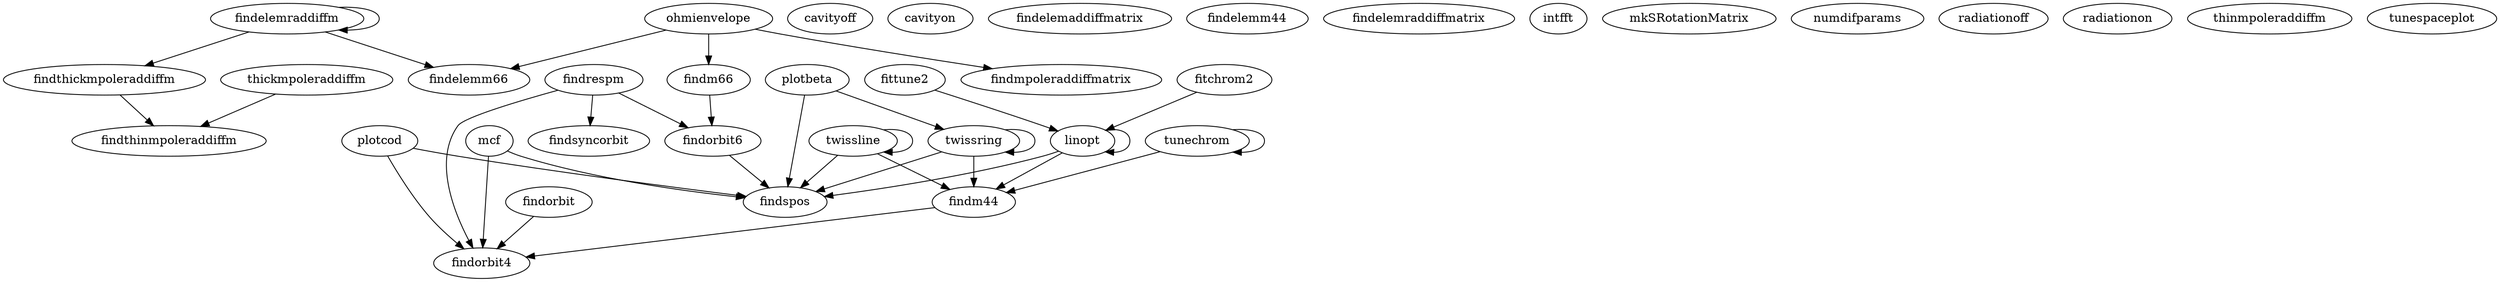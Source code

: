 /* Created by mdot for Matlab */
digraph m2html {
  findelemraddiffm -> findelemm66;
  findelemraddiffm -> findelemraddiffm;
  findelemraddiffm -> findthickmpoleraddiffm;
  findm44 -> findorbit4;
  findm66 -> findorbit6;
  findorbit -> findorbit4;
  findorbit6 -> findspos;
  findrespm -> findorbit4;
  findrespm -> findorbit6;
  findrespm -> findsyncorbit;
  findthickmpoleraddiffm -> findthinmpoleraddiffm;
  fitchrom2 -> linopt;
  fittune2 -> linopt;
  linopt -> findm44;
  linopt -> findspos;
  linopt -> linopt;
  mcf -> findorbit4;
  mcf -> findspos;
  ohmienvelope -> findelemm66;
  ohmienvelope -> findm66;
  ohmienvelope -> findmpoleraddiffmatrix;
  plotbeta -> findspos;
  plotbeta -> twissring;
  plotcod -> findorbit4;
  plotcod -> findspos;
  thickmpoleraddiffm -> findthinmpoleraddiffm;
  tunechrom -> findm44;
  tunechrom -> tunechrom;
  twissline -> findm44;
  twissline -> findspos;
  twissline -> twissline;
  twissring -> findm44;
  twissring -> findspos;
  twissring -> twissring;

  cavityoff [URL="cavityoff.html"];
  cavityon [URL="cavityon.html"];
  findelemaddiffmatrix [URL="findelemaddiffmatrix.html"];
  findelemm44 [URL="findelemm44.html"];
  findelemm66 [URL="findelemm66.html"];
  findelemraddiffm [URL="findelemraddiffm.html"];
  findelemraddiffmatrix [URL="findelemraddiffmatrix.html"];
  findm44 [URL="findm44.html"];
  findm66 [URL="findm66.html"];
  findmpoleraddiffmatrix [URL="findmpoleraddiffmatrix.html"];
  findorbit [URL="findorbit.html"];
  findorbit4 [URL="findorbit4.html"];
  findorbit6 [URL="findorbit6.html"];
  findrespm [URL="findrespm.html"];
  findspos [URL="findspos.html"];
  findsyncorbit [URL="findsyncorbit.html"];
  findthickmpoleraddiffm [URL="findthickmpoleraddiffm.html"];
  findthinmpoleraddiffm [URL="findthinmpoleraddiffm.html"];
  fitchrom2 [URL="fitchrom2.html"];
  fittune2 [URL="fittune2.html"];
  intfft [URL="intfft.html"];
  linopt [URL="linopt.html"];
  mcf [URL="mcf.html"];
  mkSRotationMatrix [URL="mkSRotationMatrix.html"];
  numdifparams [URL="numdifparams.html"];
  ohmienvelope [URL="ohmienvelope.html"];
  plotbeta [URL="plotbeta.html"];
  plotcod [URL="plotcod.html"];
  radiationoff [URL="radiationoff.html"];
  radiationon [URL="radiationon.html"];
  thickmpoleraddiffm [URL="thickmpoleraddiffm.html"];
  thinmpoleraddiffm [URL="thinmpoleraddiffm.html"];
  tunechrom [URL="tunechrom.html"];
  tunespaceplot [URL="tunespaceplot.html"];
  twissline [URL="twissline.html"];
  twissring [URL="twissring.html"];
}